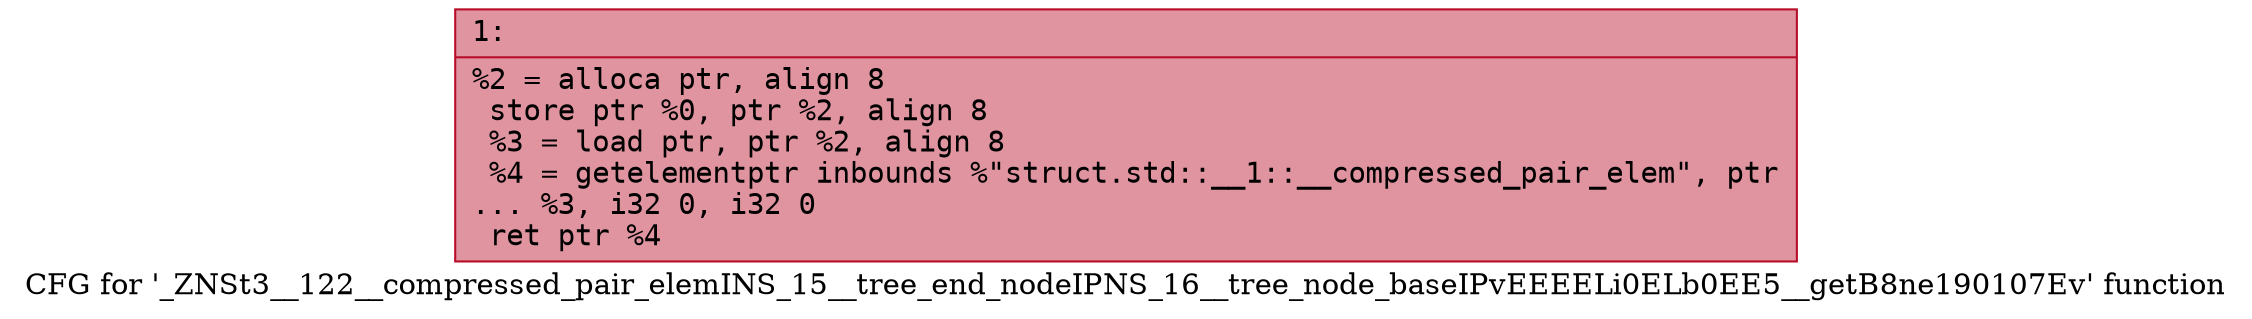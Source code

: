 digraph "CFG for '_ZNSt3__122__compressed_pair_elemINS_15__tree_end_nodeIPNS_16__tree_node_baseIPvEEEELi0ELb0EE5__getB8ne190107Ev' function" {
	label="CFG for '_ZNSt3__122__compressed_pair_elemINS_15__tree_end_nodeIPNS_16__tree_node_baseIPvEEEELi0ELb0EE5__getB8ne190107Ev' function";

	Node0x600001382940 [shape=record,color="#b70d28ff", style=filled, fillcolor="#b70d2870" fontname="Courier",label="{1:\l|  %2 = alloca ptr, align 8\l  store ptr %0, ptr %2, align 8\l  %3 = load ptr, ptr %2, align 8\l  %4 = getelementptr inbounds %\"struct.std::__1::__compressed_pair_elem\", ptr\l... %3, i32 0, i32 0\l  ret ptr %4\l}"];
}
